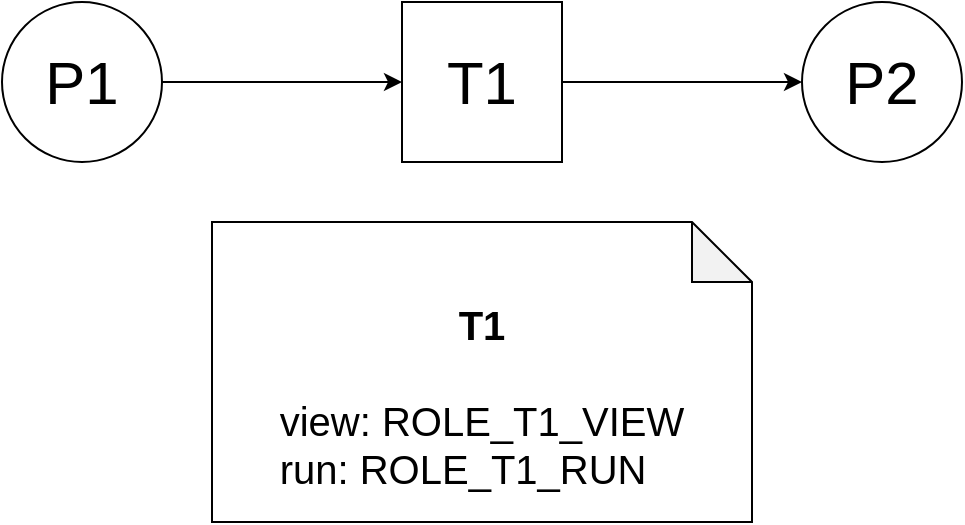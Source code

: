 <mxfile version="10.6.3" type="google"><diagram id="yjTxZjLMcctSeQ7EhGvw" name="Page-1"><mxGraphModel dx="1394" dy="734" grid="1" gridSize="10" guides="1" tooltips="1" connect="1" arrows="1" fold="1" page="1" pageScale="1" pageWidth="850" pageHeight="1100" math="0" shadow="0"><root><mxCell id="0"/><mxCell id="1" parent="0"/><mxCell id="4m5F9ILwIQY00QtR9omj-1" value="T1" style="whiteSpace=wrap;html=1;aspect=fixed;fontSize=30;" vertex="1" parent="1"><mxGeometry x="320" y="200" width="80" height="80" as="geometry"/></mxCell><mxCell id="4m5F9ILwIQY00QtR9omj-2" value="&lt;div style=&quot;font-size: 30px;&quot;&gt;P1&lt;/div&gt;" style="ellipse;whiteSpace=wrap;html=1;aspect=fixed;fontSize=30;" vertex="1" parent="1"><mxGeometry x="120" y="200" width="80" height="80" as="geometry"/></mxCell><mxCell id="4m5F9ILwIQY00QtR9omj-3" value="&lt;div style=&quot;font-size: 30px;&quot;&gt;P2&lt;/div&gt;" style="ellipse;whiteSpace=wrap;html=1;aspect=fixed;fontSize=30;" vertex="1" parent="1"><mxGeometry x="520" y="200" width="80" height="80" as="geometry"/></mxCell><mxCell id="4m5F9ILwIQY00QtR9omj-4" value="" style="endArrow=classic;html=1;exitX=1;exitY=0.5;exitDx=0;exitDy=0;entryX=0;entryY=0.5;entryDx=0;entryDy=0;" edge="1" parent="1" source="4m5F9ILwIQY00QtR9omj-2" target="4m5F9ILwIQY00QtR9omj-1"><mxGeometry width="50" height="50" relative="1" as="geometry"><mxPoint x="120" y="350" as="sourcePoint"/><mxPoint x="170" y="300" as="targetPoint"/></mxGeometry></mxCell><mxCell id="4m5F9ILwIQY00QtR9omj-5" value="" style="endArrow=classic;html=1;entryX=0;entryY=0.5;entryDx=0;entryDy=0;exitX=1;exitY=0.5;exitDx=0;exitDy=0;" edge="1" parent="1" source="4m5F9ILwIQY00QtR9omj-1" target="4m5F9ILwIQY00QtR9omj-3"><mxGeometry width="50" height="50" relative="1" as="geometry"><mxPoint x="450" y="290" as="sourcePoint"/><mxPoint x="450" y="190" as="targetPoint"/></mxGeometry></mxCell><mxCell id="4m5F9ILwIQY00QtR9omj-8" value="&lt;div style=&quot;font-size: 20px&quot;&gt;&lt;br style=&quot;font-size: 20px&quot;&gt;&lt;/div&gt;&lt;div style=&quot;font-size: 20px&quot;&gt;&lt;b&gt;T1&lt;/b&gt;&lt;/div&gt;&lt;div style=&quot;font-size: 20px&quot;&gt;&lt;br&gt;&lt;/div&gt;&lt;div style=&quot;font-size: 20px&quot;&gt;view: ROLE_T1_VIEW&lt;/div&gt;&lt;div style=&quot;font-size: 20px&quot; align=&quot;left&quot;&gt;run: ROLE_T1_RUN&lt;/div&gt;" style="shape=note;whiteSpace=wrap;html=1;backgroundOutline=1;darkOpacity=0.05;fontSize=20;align=center;" vertex="1" parent="1"><mxGeometry x="225" y="310" width="270" height="150" as="geometry"/></mxCell></root></mxGraphModel></diagram></mxfile>